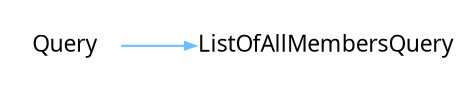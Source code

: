 digraph {
 rankdir = "LR"
 bgcolor = none;
 layout  = dot;
 edge [
   arrowsize = "0.5"
   color     = "#69BFFFFF"
 ]
 d0d8MA2[
   shape    = none
   label    = "Query"
   margin   = "0.01"
   fontname = "Segoe UI"
   fontsize = "11"
   fontcolor= "#010509FF"
 ]
 W618MA2[
   shape    = none
   label    = "ListOfAllMembersQuery"
   margin   = "0.01"
   fontname = "Segoe UI"
   fontsize = "11"
   fontcolor= "#010509FF"
 ]
 d0d8MA2->W618MA2
}
